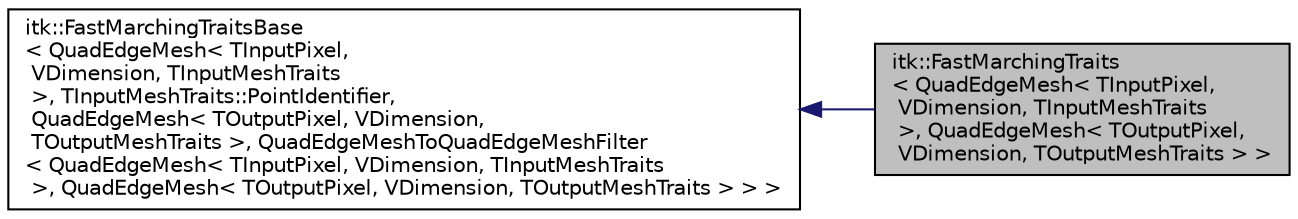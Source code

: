 digraph "itk::FastMarchingTraits&lt; QuadEdgeMesh&lt; TInputPixel, VDimension, TInputMeshTraits &gt;, QuadEdgeMesh&lt; TOutputPixel, VDimension, TOutputMeshTraits &gt; &gt;"
{
 // LATEX_PDF_SIZE
  edge [fontname="Helvetica",fontsize="10",labelfontname="Helvetica",labelfontsize="10"];
  node [fontname="Helvetica",fontsize="10",shape=record];
  rankdir="LR";
  Node1 [label="itk::FastMarchingTraits\l\< QuadEdgeMesh\< TInputPixel,\l VDimension, TInputMeshTraits\l \>, QuadEdgeMesh\< TOutputPixel,\l VDimension, TOutputMeshTraits \> \>",height=0.2,width=0.4,color="black", fillcolor="grey75", style="filled", fontcolor="black",tooltip=" "];
  Node2 -> Node1 [dir="back",color="midnightblue",fontsize="10",style="solid",fontname="Helvetica"];
  Node2 [label="itk::FastMarchingTraitsBase\l\< QuadEdgeMesh\< TInputPixel,\l VDimension, TInputMeshTraits\l \>, TInputMeshTraits::PointIdentifier,\l QuadEdgeMesh\< TOutputPixel, VDimension,\l TOutputMeshTraits \>, QuadEdgeMeshToQuadEdgeMeshFilter\l\< QuadEdgeMesh\< TInputPixel, VDimension, TInputMeshTraits\l \>, QuadEdgeMesh\< TOutputPixel, VDimension, TOutputMeshTraits \> \> \>",height=0.2,width=0.4,color="black", fillcolor="white", style="filled",URL="$classitk_1_1FastMarchingTraitsBase.html",tooltip=" "];
}
